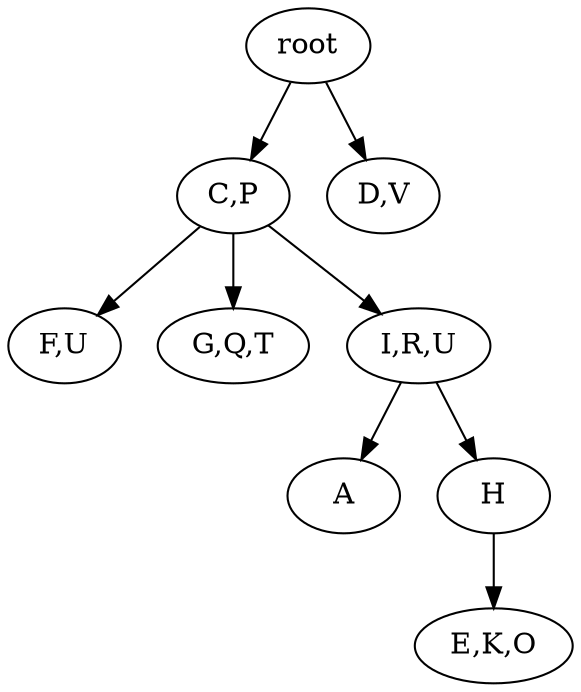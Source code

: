 strict digraph G {
	graph [name=G];
	0	 [label=root];
	1	 [label="C,P"];
	0 -> 1;
	2	 [label="D,V"];
	0 -> 2;
	8	 [label=A];
	7	 [label="F,U"];
	1 -> 7;
	6	 [label="G,Q,T"];
	1 -> 6;
	5	 [label="I,R,U"];
	1 -> 5;
	4	 [label="E,K,O"];
	9	 [label=H];
	9 -> 4;
	5 -> 8;
	5 -> 9;
}
